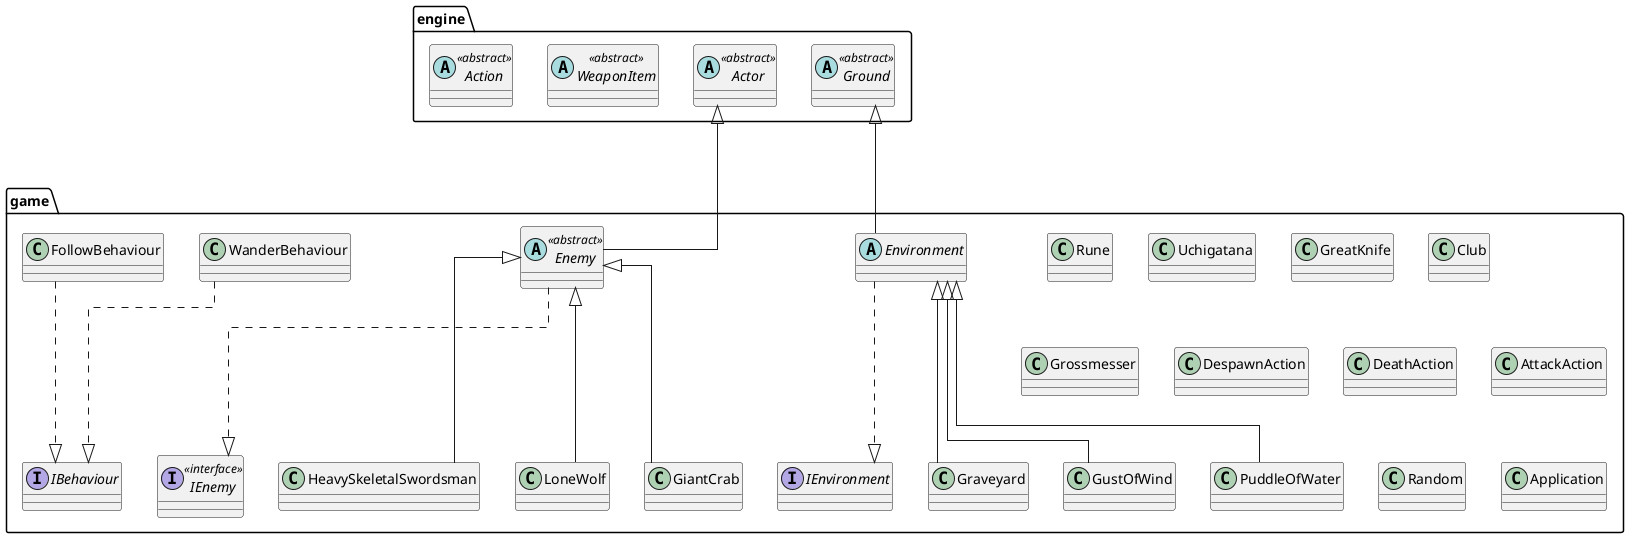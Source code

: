 @startuml

'Properties & Settings
skinparam linetype ortho
set namespaceSeparator none

package engine {
    abstract class Actor <<abstract>>
    abstract class Ground <<abstract>>
    abstract class WeaponItem <<abstract>>
    abstract class Action <<abstract>>
}

package game {
    ' Behaviours
    interface IBehaviour
    class WanderBehaviour
    class FollowBehaviour

    ' Enemies
    abstract class Enemy <<abstract>>
    interface IEnemy <<interface>>
    class HeavySkeletalSwordsman
    class LoneWolf
    class GiantCrab

    ' Weapons
    class Rune
    class Uchigatana
    class GreatKnife
    class Club
    class Grossmesser

    ' Actions
    class DespawnAction
    class DeathAction
    class AttackAction

    ' Environments
    abstract class Environment
    interface IEnvironment
    class Graveyard
    class GustOfWind
    class PuddleOfWater

    ' Utils
    class Random

    ' Driver
    class Application
}

' ===== Associations ---> =====


' ===== Dependencies ...> =====


' ===== Generalisations ---|> =====
' Enemies
Enemy --up-|> Actor
HeavySkeletalSwordsman --up-|> Enemy
LoneWolf --up-|> Enemy
GiantCrab --up-|> Enemy

' Environments
Environment ---|> Ground
Graveyard --up-|> Environment
GustOfWind --up-|> Environment
PuddleOfWater --up-|> Environment

' ===== Realisations ...|> =====
' IEnemy is realised by Enemy
Enemy ...|> IEnemy

WanderBehaviour ...|> IBehaviour
FollowBehaviour ...|> IBehaviour

' IEnvironment is realised by Environment
Environment ...|> IEnvironment


@enduml